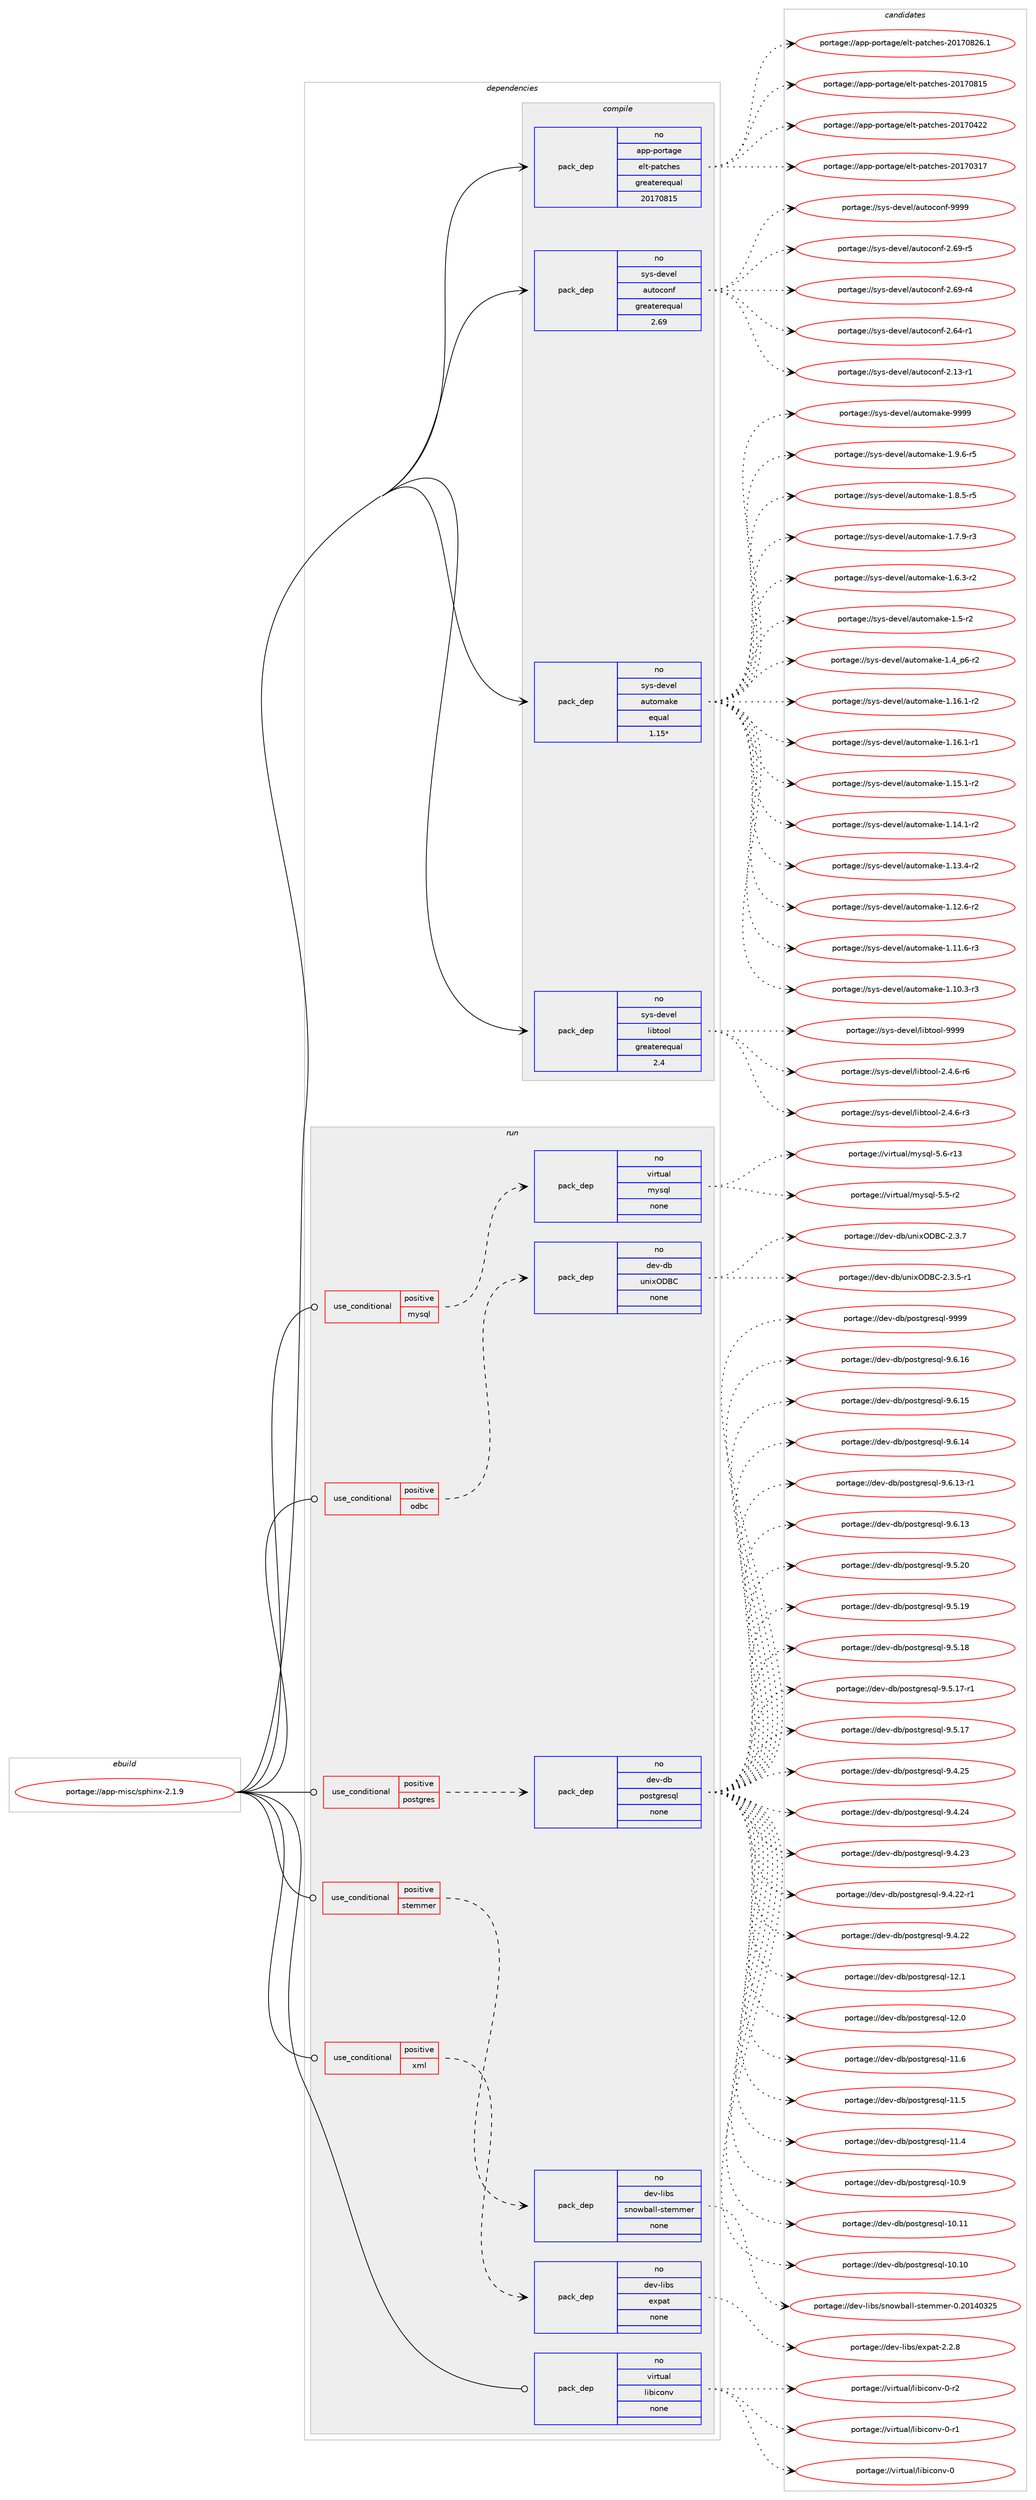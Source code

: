 digraph prolog {

# *************
# Graph options
# *************

newrank=true;
concentrate=true;
compound=true;
graph [rankdir=LR,fontname=Helvetica,fontsize=10,ranksep=1.5];#, ranksep=2.5, nodesep=0.2];
edge  [arrowhead=vee];
node  [fontname=Helvetica,fontsize=10];

# **********
# The ebuild
# **********

subgraph cluster_leftcol {
color=gray;
label=<<i>ebuild</i>>;
id [label="portage://app-misc/sphinx-2.1.9", color=red, width=4, href="../app-misc/sphinx-2.1.9.svg"];
}

# ****************
# The dependencies
# ****************

subgraph cluster_midcol {
color=gray;
label=<<i>dependencies</i>>;
subgraph cluster_compile {
fillcolor="#eeeeee";
style=filled;
label=<<i>compile</i>>;
subgraph pack458737 {
dependency609699 [label=<<TABLE BORDER="0" CELLBORDER="1" CELLSPACING="0" CELLPADDING="4" WIDTH="220"><TR><TD ROWSPAN="6" CELLPADDING="30">pack_dep</TD></TR><TR><TD WIDTH="110">no</TD></TR><TR><TD>app-portage</TD></TR><TR><TD>elt-patches</TD></TR><TR><TD>greaterequal</TD></TR><TR><TD>20170815</TD></TR></TABLE>>, shape=none, color=blue];
}
id:e -> dependency609699:w [weight=20,style="solid",arrowhead="vee"];
subgraph pack458738 {
dependency609700 [label=<<TABLE BORDER="0" CELLBORDER="1" CELLSPACING="0" CELLPADDING="4" WIDTH="220"><TR><TD ROWSPAN="6" CELLPADDING="30">pack_dep</TD></TR><TR><TD WIDTH="110">no</TD></TR><TR><TD>sys-devel</TD></TR><TR><TD>autoconf</TD></TR><TR><TD>greaterequal</TD></TR><TR><TD>2.69</TD></TR></TABLE>>, shape=none, color=blue];
}
id:e -> dependency609700:w [weight=20,style="solid",arrowhead="vee"];
subgraph pack458739 {
dependency609701 [label=<<TABLE BORDER="0" CELLBORDER="1" CELLSPACING="0" CELLPADDING="4" WIDTH="220"><TR><TD ROWSPAN="6" CELLPADDING="30">pack_dep</TD></TR><TR><TD WIDTH="110">no</TD></TR><TR><TD>sys-devel</TD></TR><TR><TD>automake</TD></TR><TR><TD>equal</TD></TR><TR><TD>1.15*</TD></TR></TABLE>>, shape=none, color=blue];
}
id:e -> dependency609701:w [weight=20,style="solid",arrowhead="vee"];
subgraph pack458740 {
dependency609702 [label=<<TABLE BORDER="0" CELLBORDER="1" CELLSPACING="0" CELLPADDING="4" WIDTH="220"><TR><TD ROWSPAN="6" CELLPADDING="30">pack_dep</TD></TR><TR><TD WIDTH="110">no</TD></TR><TR><TD>sys-devel</TD></TR><TR><TD>libtool</TD></TR><TR><TD>greaterequal</TD></TR><TR><TD>2.4</TD></TR></TABLE>>, shape=none, color=blue];
}
id:e -> dependency609702:w [weight=20,style="solid",arrowhead="vee"];
}
subgraph cluster_compileandrun {
fillcolor="#eeeeee";
style=filled;
label=<<i>compile and run</i>>;
}
subgraph cluster_run {
fillcolor="#eeeeee";
style=filled;
label=<<i>run</i>>;
subgraph cond142797 {
dependency609703 [label=<<TABLE BORDER="0" CELLBORDER="1" CELLSPACING="0" CELLPADDING="4"><TR><TD ROWSPAN="3" CELLPADDING="10">use_conditional</TD></TR><TR><TD>positive</TD></TR><TR><TD>mysql</TD></TR></TABLE>>, shape=none, color=red];
subgraph pack458741 {
dependency609704 [label=<<TABLE BORDER="0" CELLBORDER="1" CELLSPACING="0" CELLPADDING="4" WIDTH="220"><TR><TD ROWSPAN="6" CELLPADDING="30">pack_dep</TD></TR><TR><TD WIDTH="110">no</TD></TR><TR><TD>virtual</TD></TR><TR><TD>mysql</TD></TR><TR><TD>none</TD></TR><TR><TD></TD></TR></TABLE>>, shape=none, color=blue];
}
dependency609703:e -> dependency609704:w [weight=20,style="dashed",arrowhead="vee"];
}
id:e -> dependency609703:w [weight=20,style="solid",arrowhead="odot"];
subgraph cond142798 {
dependency609705 [label=<<TABLE BORDER="0" CELLBORDER="1" CELLSPACING="0" CELLPADDING="4"><TR><TD ROWSPAN="3" CELLPADDING="10">use_conditional</TD></TR><TR><TD>positive</TD></TR><TR><TD>odbc</TD></TR></TABLE>>, shape=none, color=red];
subgraph pack458742 {
dependency609706 [label=<<TABLE BORDER="0" CELLBORDER="1" CELLSPACING="0" CELLPADDING="4" WIDTH="220"><TR><TD ROWSPAN="6" CELLPADDING="30">pack_dep</TD></TR><TR><TD WIDTH="110">no</TD></TR><TR><TD>dev-db</TD></TR><TR><TD>unixODBC</TD></TR><TR><TD>none</TD></TR><TR><TD></TD></TR></TABLE>>, shape=none, color=blue];
}
dependency609705:e -> dependency609706:w [weight=20,style="dashed",arrowhead="vee"];
}
id:e -> dependency609705:w [weight=20,style="solid",arrowhead="odot"];
subgraph cond142799 {
dependency609707 [label=<<TABLE BORDER="0" CELLBORDER="1" CELLSPACING="0" CELLPADDING="4"><TR><TD ROWSPAN="3" CELLPADDING="10">use_conditional</TD></TR><TR><TD>positive</TD></TR><TR><TD>postgres</TD></TR></TABLE>>, shape=none, color=red];
subgraph pack458743 {
dependency609708 [label=<<TABLE BORDER="0" CELLBORDER="1" CELLSPACING="0" CELLPADDING="4" WIDTH="220"><TR><TD ROWSPAN="6" CELLPADDING="30">pack_dep</TD></TR><TR><TD WIDTH="110">no</TD></TR><TR><TD>dev-db</TD></TR><TR><TD>postgresql</TD></TR><TR><TD>none</TD></TR><TR><TD></TD></TR></TABLE>>, shape=none, color=blue];
}
dependency609707:e -> dependency609708:w [weight=20,style="dashed",arrowhead="vee"];
}
id:e -> dependency609707:w [weight=20,style="solid",arrowhead="odot"];
subgraph cond142800 {
dependency609709 [label=<<TABLE BORDER="0" CELLBORDER="1" CELLSPACING="0" CELLPADDING="4"><TR><TD ROWSPAN="3" CELLPADDING="10">use_conditional</TD></TR><TR><TD>positive</TD></TR><TR><TD>stemmer</TD></TR></TABLE>>, shape=none, color=red];
subgraph pack458744 {
dependency609710 [label=<<TABLE BORDER="0" CELLBORDER="1" CELLSPACING="0" CELLPADDING="4" WIDTH="220"><TR><TD ROWSPAN="6" CELLPADDING="30">pack_dep</TD></TR><TR><TD WIDTH="110">no</TD></TR><TR><TD>dev-libs</TD></TR><TR><TD>snowball-stemmer</TD></TR><TR><TD>none</TD></TR><TR><TD></TD></TR></TABLE>>, shape=none, color=blue];
}
dependency609709:e -> dependency609710:w [weight=20,style="dashed",arrowhead="vee"];
}
id:e -> dependency609709:w [weight=20,style="solid",arrowhead="odot"];
subgraph cond142801 {
dependency609711 [label=<<TABLE BORDER="0" CELLBORDER="1" CELLSPACING="0" CELLPADDING="4"><TR><TD ROWSPAN="3" CELLPADDING="10">use_conditional</TD></TR><TR><TD>positive</TD></TR><TR><TD>xml</TD></TR></TABLE>>, shape=none, color=red];
subgraph pack458745 {
dependency609712 [label=<<TABLE BORDER="0" CELLBORDER="1" CELLSPACING="0" CELLPADDING="4" WIDTH="220"><TR><TD ROWSPAN="6" CELLPADDING="30">pack_dep</TD></TR><TR><TD WIDTH="110">no</TD></TR><TR><TD>dev-libs</TD></TR><TR><TD>expat</TD></TR><TR><TD>none</TD></TR><TR><TD></TD></TR></TABLE>>, shape=none, color=blue];
}
dependency609711:e -> dependency609712:w [weight=20,style="dashed",arrowhead="vee"];
}
id:e -> dependency609711:w [weight=20,style="solid",arrowhead="odot"];
subgraph pack458746 {
dependency609713 [label=<<TABLE BORDER="0" CELLBORDER="1" CELLSPACING="0" CELLPADDING="4" WIDTH="220"><TR><TD ROWSPAN="6" CELLPADDING="30">pack_dep</TD></TR><TR><TD WIDTH="110">no</TD></TR><TR><TD>virtual</TD></TR><TR><TD>libiconv</TD></TR><TR><TD>none</TD></TR><TR><TD></TD></TR></TABLE>>, shape=none, color=blue];
}
id:e -> dependency609713:w [weight=20,style="solid",arrowhead="odot"];
}
}

# **************
# The candidates
# **************

subgraph cluster_choices {
rank=same;
color=gray;
label=<<i>candidates</i>>;

subgraph choice458737 {
color=black;
nodesep=1;
choice971121124511211111411697103101471011081164511297116991041011154550484955485650544649 [label="portage://app-portage/elt-patches-20170826.1", color=red, width=4,href="../app-portage/elt-patches-20170826.1.svg"];
choice97112112451121111141169710310147101108116451129711699104101115455048495548564953 [label="portage://app-portage/elt-patches-20170815", color=red, width=4,href="../app-portage/elt-patches-20170815.svg"];
choice97112112451121111141169710310147101108116451129711699104101115455048495548525050 [label="portage://app-portage/elt-patches-20170422", color=red, width=4,href="../app-portage/elt-patches-20170422.svg"];
choice97112112451121111141169710310147101108116451129711699104101115455048495548514955 [label="portage://app-portage/elt-patches-20170317", color=red, width=4,href="../app-portage/elt-patches-20170317.svg"];
dependency609699:e -> choice971121124511211111411697103101471011081164511297116991041011154550484955485650544649:w [style=dotted,weight="100"];
dependency609699:e -> choice97112112451121111141169710310147101108116451129711699104101115455048495548564953:w [style=dotted,weight="100"];
dependency609699:e -> choice97112112451121111141169710310147101108116451129711699104101115455048495548525050:w [style=dotted,weight="100"];
dependency609699:e -> choice97112112451121111141169710310147101108116451129711699104101115455048495548514955:w [style=dotted,weight="100"];
}
subgraph choice458738 {
color=black;
nodesep=1;
choice115121115451001011181011084797117116111991111101024557575757 [label="portage://sys-devel/autoconf-9999", color=red, width=4,href="../sys-devel/autoconf-9999.svg"];
choice1151211154510010111810110847971171161119911111010245504654574511453 [label="portage://sys-devel/autoconf-2.69-r5", color=red, width=4,href="../sys-devel/autoconf-2.69-r5.svg"];
choice1151211154510010111810110847971171161119911111010245504654574511452 [label="portage://sys-devel/autoconf-2.69-r4", color=red, width=4,href="../sys-devel/autoconf-2.69-r4.svg"];
choice1151211154510010111810110847971171161119911111010245504654524511449 [label="portage://sys-devel/autoconf-2.64-r1", color=red, width=4,href="../sys-devel/autoconf-2.64-r1.svg"];
choice1151211154510010111810110847971171161119911111010245504649514511449 [label="portage://sys-devel/autoconf-2.13-r1", color=red, width=4,href="../sys-devel/autoconf-2.13-r1.svg"];
dependency609700:e -> choice115121115451001011181011084797117116111991111101024557575757:w [style=dotted,weight="100"];
dependency609700:e -> choice1151211154510010111810110847971171161119911111010245504654574511453:w [style=dotted,weight="100"];
dependency609700:e -> choice1151211154510010111810110847971171161119911111010245504654574511452:w [style=dotted,weight="100"];
dependency609700:e -> choice1151211154510010111810110847971171161119911111010245504654524511449:w [style=dotted,weight="100"];
dependency609700:e -> choice1151211154510010111810110847971171161119911111010245504649514511449:w [style=dotted,weight="100"];
}
subgraph choice458739 {
color=black;
nodesep=1;
choice115121115451001011181011084797117116111109971071014557575757 [label="portage://sys-devel/automake-9999", color=red, width=4,href="../sys-devel/automake-9999.svg"];
choice115121115451001011181011084797117116111109971071014549465746544511453 [label="portage://sys-devel/automake-1.9.6-r5", color=red, width=4,href="../sys-devel/automake-1.9.6-r5.svg"];
choice115121115451001011181011084797117116111109971071014549465646534511453 [label="portage://sys-devel/automake-1.8.5-r5", color=red, width=4,href="../sys-devel/automake-1.8.5-r5.svg"];
choice115121115451001011181011084797117116111109971071014549465546574511451 [label="portage://sys-devel/automake-1.7.9-r3", color=red, width=4,href="../sys-devel/automake-1.7.9-r3.svg"];
choice115121115451001011181011084797117116111109971071014549465446514511450 [label="portage://sys-devel/automake-1.6.3-r2", color=red, width=4,href="../sys-devel/automake-1.6.3-r2.svg"];
choice11512111545100101118101108479711711611110997107101454946534511450 [label="portage://sys-devel/automake-1.5-r2", color=red, width=4,href="../sys-devel/automake-1.5-r2.svg"];
choice115121115451001011181011084797117116111109971071014549465295112544511450 [label="portage://sys-devel/automake-1.4_p6-r2", color=red, width=4,href="../sys-devel/automake-1.4_p6-r2.svg"];
choice11512111545100101118101108479711711611110997107101454946495446494511450 [label="portage://sys-devel/automake-1.16.1-r2", color=red, width=4,href="../sys-devel/automake-1.16.1-r2.svg"];
choice11512111545100101118101108479711711611110997107101454946495446494511449 [label="portage://sys-devel/automake-1.16.1-r1", color=red, width=4,href="../sys-devel/automake-1.16.1-r1.svg"];
choice11512111545100101118101108479711711611110997107101454946495346494511450 [label="portage://sys-devel/automake-1.15.1-r2", color=red, width=4,href="../sys-devel/automake-1.15.1-r2.svg"];
choice11512111545100101118101108479711711611110997107101454946495246494511450 [label="portage://sys-devel/automake-1.14.1-r2", color=red, width=4,href="../sys-devel/automake-1.14.1-r2.svg"];
choice11512111545100101118101108479711711611110997107101454946495146524511450 [label="portage://sys-devel/automake-1.13.4-r2", color=red, width=4,href="../sys-devel/automake-1.13.4-r2.svg"];
choice11512111545100101118101108479711711611110997107101454946495046544511450 [label="portage://sys-devel/automake-1.12.6-r2", color=red, width=4,href="../sys-devel/automake-1.12.6-r2.svg"];
choice11512111545100101118101108479711711611110997107101454946494946544511451 [label="portage://sys-devel/automake-1.11.6-r3", color=red, width=4,href="../sys-devel/automake-1.11.6-r3.svg"];
choice11512111545100101118101108479711711611110997107101454946494846514511451 [label="portage://sys-devel/automake-1.10.3-r3", color=red, width=4,href="../sys-devel/automake-1.10.3-r3.svg"];
dependency609701:e -> choice115121115451001011181011084797117116111109971071014557575757:w [style=dotted,weight="100"];
dependency609701:e -> choice115121115451001011181011084797117116111109971071014549465746544511453:w [style=dotted,weight="100"];
dependency609701:e -> choice115121115451001011181011084797117116111109971071014549465646534511453:w [style=dotted,weight="100"];
dependency609701:e -> choice115121115451001011181011084797117116111109971071014549465546574511451:w [style=dotted,weight="100"];
dependency609701:e -> choice115121115451001011181011084797117116111109971071014549465446514511450:w [style=dotted,weight="100"];
dependency609701:e -> choice11512111545100101118101108479711711611110997107101454946534511450:w [style=dotted,weight="100"];
dependency609701:e -> choice115121115451001011181011084797117116111109971071014549465295112544511450:w [style=dotted,weight="100"];
dependency609701:e -> choice11512111545100101118101108479711711611110997107101454946495446494511450:w [style=dotted,weight="100"];
dependency609701:e -> choice11512111545100101118101108479711711611110997107101454946495446494511449:w [style=dotted,weight="100"];
dependency609701:e -> choice11512111545100101118101108479711711611110997107101454946495346494511450:w [style=dotted,weight="100"];
dependency609701:e -> choice11512111545100101118101108479711711611110997107101454946495246494511450:w [style=dotted,weight="100"];
dependency609701:e -> choice11512111545100101118101108479711711611110997107101454946495146524511450:w [style=dotted,weight="100"];
dependency609701:e -> choice11512111545100101118101108479711711611110997107101454946495046544511450:w [style=dotted,weight="100"];
dependency609701:e -> choice11512111545100101118101108479711711611110997107101454946494946544511451:w [style=dotted,weight="100"];
dependency609701:e -> choice11512111545100101118101108479711711611110997107101454946494846514511451:w [style=dotted,weight="100"];
}
subgraph choice458740 {
color=black;
nodesep=1;
choice1151211154510010111810110847108105981161111111084557575757 [label="portage://sys-devel/libtool-9999", color=red, width=4,href="../sys-devel/libtool-9999.svg"];
choice1151211154510010111810110847108105981161111111084550465246544511454 [label="portage://sys-devel/libtool-2.4.6-r6", color=red, width=4,href="../sys-devel/libtool-2.4.6-r6.svg"];
choice1151211154510010111810110847108105981161111111084550465246544511451 [label="portage://sys-devel/libtool-2.4.6-r3", color=red, width=4,href="../sys-devel/libtool-2.4.6-r3.svg"];
dependency609702:e -> choice1151211154510010111810110847108105981161111111084557575757:w [style=dotted,weight="100"];
dependency609702:e -> choice1151211154510010111810110847108105981161111111084550465246544511454:w [style=dotted,weight="100"];
dependency609702:e -> choice1151211154510010111810110847108105981161111111084550465246544511451:w [style=dotted,weight="100"];
}
subgraph choice458741 {
color=black;
nodesep=1;
choice118105114116117971084710912111511310845534654451144951 [label="portage://virtual/mysql-5.6-r13", color=red, width=4,href="../virtual/mysql-5.6-r13.svg"];
choice1181051141161179710847109121115113108455346534511450 [label="portage://virtual/mysql-5.5-r2", color=red, width=4,href="../virtual/mysql-5.5-r2.svg"];
dependency609704:e -> choice118105114116117971084710912111511310845534654451144951:w [style=dotted,weight="100"];
dependency609704:e -> choice1181051141161179710847109121115113108455346534511450:w [style=dotted,weight="100"];
}
subgraph choice458742 {
color=black;
nodesep=1;
choice10010111845100984711711010512079686667455046514655 [label="portage://dev-db/unixODBC-2.3.7", color=red, width=4,href="../dev-db/unixODBC-2.3.7.svg"];
choice100101118451009847117110105120796866674550465146534511449 [label="portage://dev-db/unixODBC-2.3.5-r1", color=red, width=4,href="../dev-db/unixODBC-2.3.5-r1.svg"];
dependency609706:e -> choice10010111845100984711711010512079686667455046514655:w [style=dotted,weight="100"];
dependency609706:e -> choice100101118451009847117110105120796866674550465146534511449:w [style=dotted,weight="100"];
}
subgraph choice458743 {
color=black;
nodesep=1;
choice1001011184510098471121111151161031141011151131084557575757 [label="portage://dev-db/postgresql-9999", color=red, width=4,href="../dev-db/postgresql-9999.svg"];
choice10010111845100984711211111511610311410111511310845574654464954 [label="portage://dev-db/postgresql-9.6.16", color=red, width=4,href="../dev-db/postgresql-9.6.16.svg"];
choice10010111845100984711211111511610311410111511310845574654464953 [label="portage://dev-db/postgresql-9.6.15", color=red, width=4,href="../dev-db/postgresql-9.6.15.svg"];
choice10010111845100984711211111511610311410111511310845574654464952 [label="portage://dev-db/postgresql-9.6.14", color=red, width=4,href="../dev-db/postgresql-9.6.14.svg"];
choice100101118451009847112111115116103114101115113108455746544649514511449 [label="portage://dev-db/postgresql-9.6.13-r1", color=red, width=4,href="../dev-db/postgresql-9.6.13-r1.svg"];
choice10010111845100984711211111511610311410111511310845574654464951 [label="portage://dev-db/postgresql-9.6.13", color=red, width=4,href="../dev-db/postgresql-9.6.13.svg"];
choice10010111845100984711211111511610311410111511310845574653465048 [label="portage://dev-db/postgresql-9.5.20", color=red, width=4,href="../dev-db/postgresql-9.5.20.svg"];
choice10010111845100984711211111511610311410111511310845574653464957 [label="portage://dev-db/postgresql-9.5.19", color=red, width=4,href="../dev-db/postgresql-9.5.19.svg"];
choice10010111845100984711211111511610311410111511310845574653464956 [label="portage://dev-db/postgresql-9.5.18", color=red, width=4,href="../dev-db/postgresql-9.5.18.svg"];
choice100101118451009847112111115116103114101115113108455746534649554511449 [label="portage://dev-db/postgresql-9.5.17-r1", color=red, width=4,href="../dev-db/postgresql-9.5.17-r1.svg"];
choice10010111845100984711211111511610311410111511310845574653464955 [label="portage://dev-db/postgresql-9.5.17", color=red, width=4,href="../dev-db/postgresql-9.5.17.svg"];
choice10010111845100984711211111511610311410111511310845574652465053 [label="portage://dev-db/postgresql-9.4.25", color=red, width=4,href="../dev-db/postgresql-9.4.25.svg"];
choice10010111845100984711211111511610311410111511310845574652465052 [label="portage://dev-db/postgresql-9.4.24", color=red, width=4,href="../dev-db/postgresql-9.4.24.svg"];
choice10010111845100984711211111511610311410111511310845574652465051 [label="portage://dev-db/postgresql-9.4.23", color=red, width=4,href="../dev-db/postgresql-9.4.23.svg"];
choice100101118451009847112111115116103114101115113108455746524650504511449 [label="portage://dev-db/postgresql-9.4.22-r1", color=red, width=4,href="../dev-db/postgresql-9.4.22-r1.svg"];
choice10010111845100984711211111511610311410111511310845574652465050 [label="portage://dev-db/postgresql-9.4.22", color=red, width=4,href="../dev-db/postgresql-9.4.22.svg"];
choice1001011184510098471121111151161031141011151131084549504649 [label="portage://dev-db/postgresql-12.1", color=red, width=4,href="../dev-db/postgresql-12.1.svg"];
choice1001011184510098471121111151161031141011151131084549504648 [label="portage://dev-db/postgresql-12.0", color=red, width=4,href="../dev-db/postgresql-12.0.svg"];
choice1001011184510098471121111151161031141011151131084549494654 [label="portage://dev-db/postgresql-11.6", color=red, width=4,href="../dev-db/postgresql-11.6.svg"];
choice1001011184510098471121111151161031141011151131084549494653 [label="portage://dev-db/postgresql-11.5", color=red, width=4,href="../dev-db/postgresql-11.5.svg"];
choice1001011184510098471121111151161031141011151131084549494652 [label="portage://dev-db/postgresql-11.4", color=red, width=4,href="../dev-db/postgresql-11.4.svg"];
choice1001011184510098471121111151161031141011151131084549484657 [label="portage://dev-db/postgresql-10.9", color=red, width=4,href="../dev-db/postgresql-10.9.svg"];
choice100101118451009847112111115116103114101115113108454948464949 [label="portage://dev-db/postgresql-10.11", color=red, width=4,href="../dev-db/postgresql-10.11.svg"];
choice100101118451009847112111115116103114101115113108454948464948 [label="portage://dev-db/postgresql-10.10", color=red, width=4,href="../dev-db/postgresql-10.10.svg"];
dependency609708:e -> choice1001011184510098471121111151161031141011151131084557575757:w [style=dotted,weight="100"];
dependency609708:e -> choice10010111845100984711211111511610311410111511310845574654464954:w [style=dotted,weight="100"];
dependency609708:e -> choice10010111845100984711211111511610311410111511310845574654464953:w [style=dotted,weight="100"];
dependency609708:e -> choice10010111845100984711211111511610311410111511310845574654464952:w [style=dotted,weight="100"];
dependency609708:e -> choice100101118451009847112111115116103114101115113108455746544649514511449:w [style=dotted,weight="100"];
dependency609708:e -> choice10010111845100984711211111511610311410111511310845574654464951:w [style=dotted,weight="100"];
dependency609708:e -> choice10010111845100984711211111511610311410111511310845574653465048:w [style=dotted,weight="100"];
dependency609708:e -> choice10010111845100984711211111511610311410111511310845574653464957:w [style=dotted,weight="100"];
dependency609708:e -> choice10010111845100984711211111511610311410111511310845574653464956:w [style=dotted,weight="100"];
dependency609708:e -> choice100101118451009847112111115116103114101115113108455746534649554511449:w [style=dotted,weight="100"];
dependency609708:e -> choice10010111845100984711211111511610311410111511310845574653464955:w [style=dotted,weight="100"];
dependency609708:e -> choice10010111845100984711211111511610311410111511310845574652465053:w [style=dotted,weight="100"];
dependency609708:e -> choice10010111845100984711211111511610311410111511310845574652465052:w [style=dotted,weight="100"];
dependency609708:e -> choice10010111845100984711211111511610311410111511310845574652465051:w [style=dotted,weight="100"];
dependency609708:e -> choice100101118451009847112111115116103114101115113108455746524650504511449:w [style=dotted,weight="100"];
dependency609708:e -> choice10010111845100984711211111511610311410111511310845574652465050:w [style=dotted,weight="100"];
dependency609708:e -> choice1001011184510098471121111151161031141011151131084549504649:w [style=dotted,weight="100"];
dependency609708:e -> choice1001011184510098471121111151161031141011151131084549504648:w [style=dotted,weight="100"];
dependency609708:e -> choice1001011184510098471121111151161031141011151131084549494654:w [style=dotted,weight="100"];
dependency609708:e -> choice1001011184510098471121111151161031141011151131084549494653:w [style=dotted,weight="100"];
dependency609708:e -> choice1001011184510098471121111151161031141011151131084549494652:w [style=dotted,weight="100"];
dependency609708:e -> choice1001011184510098471121111151161031141011151131084549484657:w [style=dotted,weight="100"];
dependency609708:e -> choice100101118451009847112111115116103114101115113108454948464949:w [style=dotted,weight="100"];
dependency609708:e -> choice100101118451009847112111115116103114101115113108454948464948:w [style=dotted,weight="100"];
}
subgraph choice458744 {
color=black;
nodesep=1;
choice1001011184510810598115471151101111199897108108451151161011091091011144548465048495248515053 [label="portage://dev-libs/snowball-stemmer-0.20140325", color=red, width=4,href="../dev-libs/snowball-stemmer-0.20140325.svg"];
dependency609710:e -> choice1001011184510810598115471151101111199897108108451151161011091091011144548465048495248515053:w [style=dotted,weight="100"];
}
subgraph choice458745 {
color=black;
nodesep=1;
choice10010111845108105981154710112011297116455046504656 [label="portage://dev-libs/expat-2.2.8", color=red, width=4,href="../dev-libs/expat-2.2.8.svg"];
dependency609712:e -> choice10010111845108105981154710112011297116455046504656:w [style=dotted,weight="100"];
}
subgraph choice458746 {
color=black;
nodesep=1;
choice1181051141161179710847108105981059911111011845484511450 [label="portage://virtual/libiconv-0-r2", color=red, width=4,href="../virtual/libiconv-0-r2.svg"];
choice1181051141161179710847108105981059911111011845484511449 [label="portage://virtual/libiconv-0-r1", color=red, width=4,href="../virtual/libiconv-0-r1.svg"];
choice118105114116117971084710810598105991111101184548 [label="portage://virtual/libiconv-0", color=red, width=4,href="../virtual/libiconv-0.svg"];
dependency609713:e -> choice1181051141161179710847108105981059911111011845484511450:w [style=dotted,weight="100"];
dependency609713:e -> choice1181051141161179710847108105981059911111011845484511449:w [style=dotted,weight="100"];
dependency609713:e -> choice118105114116117971084710810598105991111101184548:w [style=dotted,weight="100"];
}
}

}
